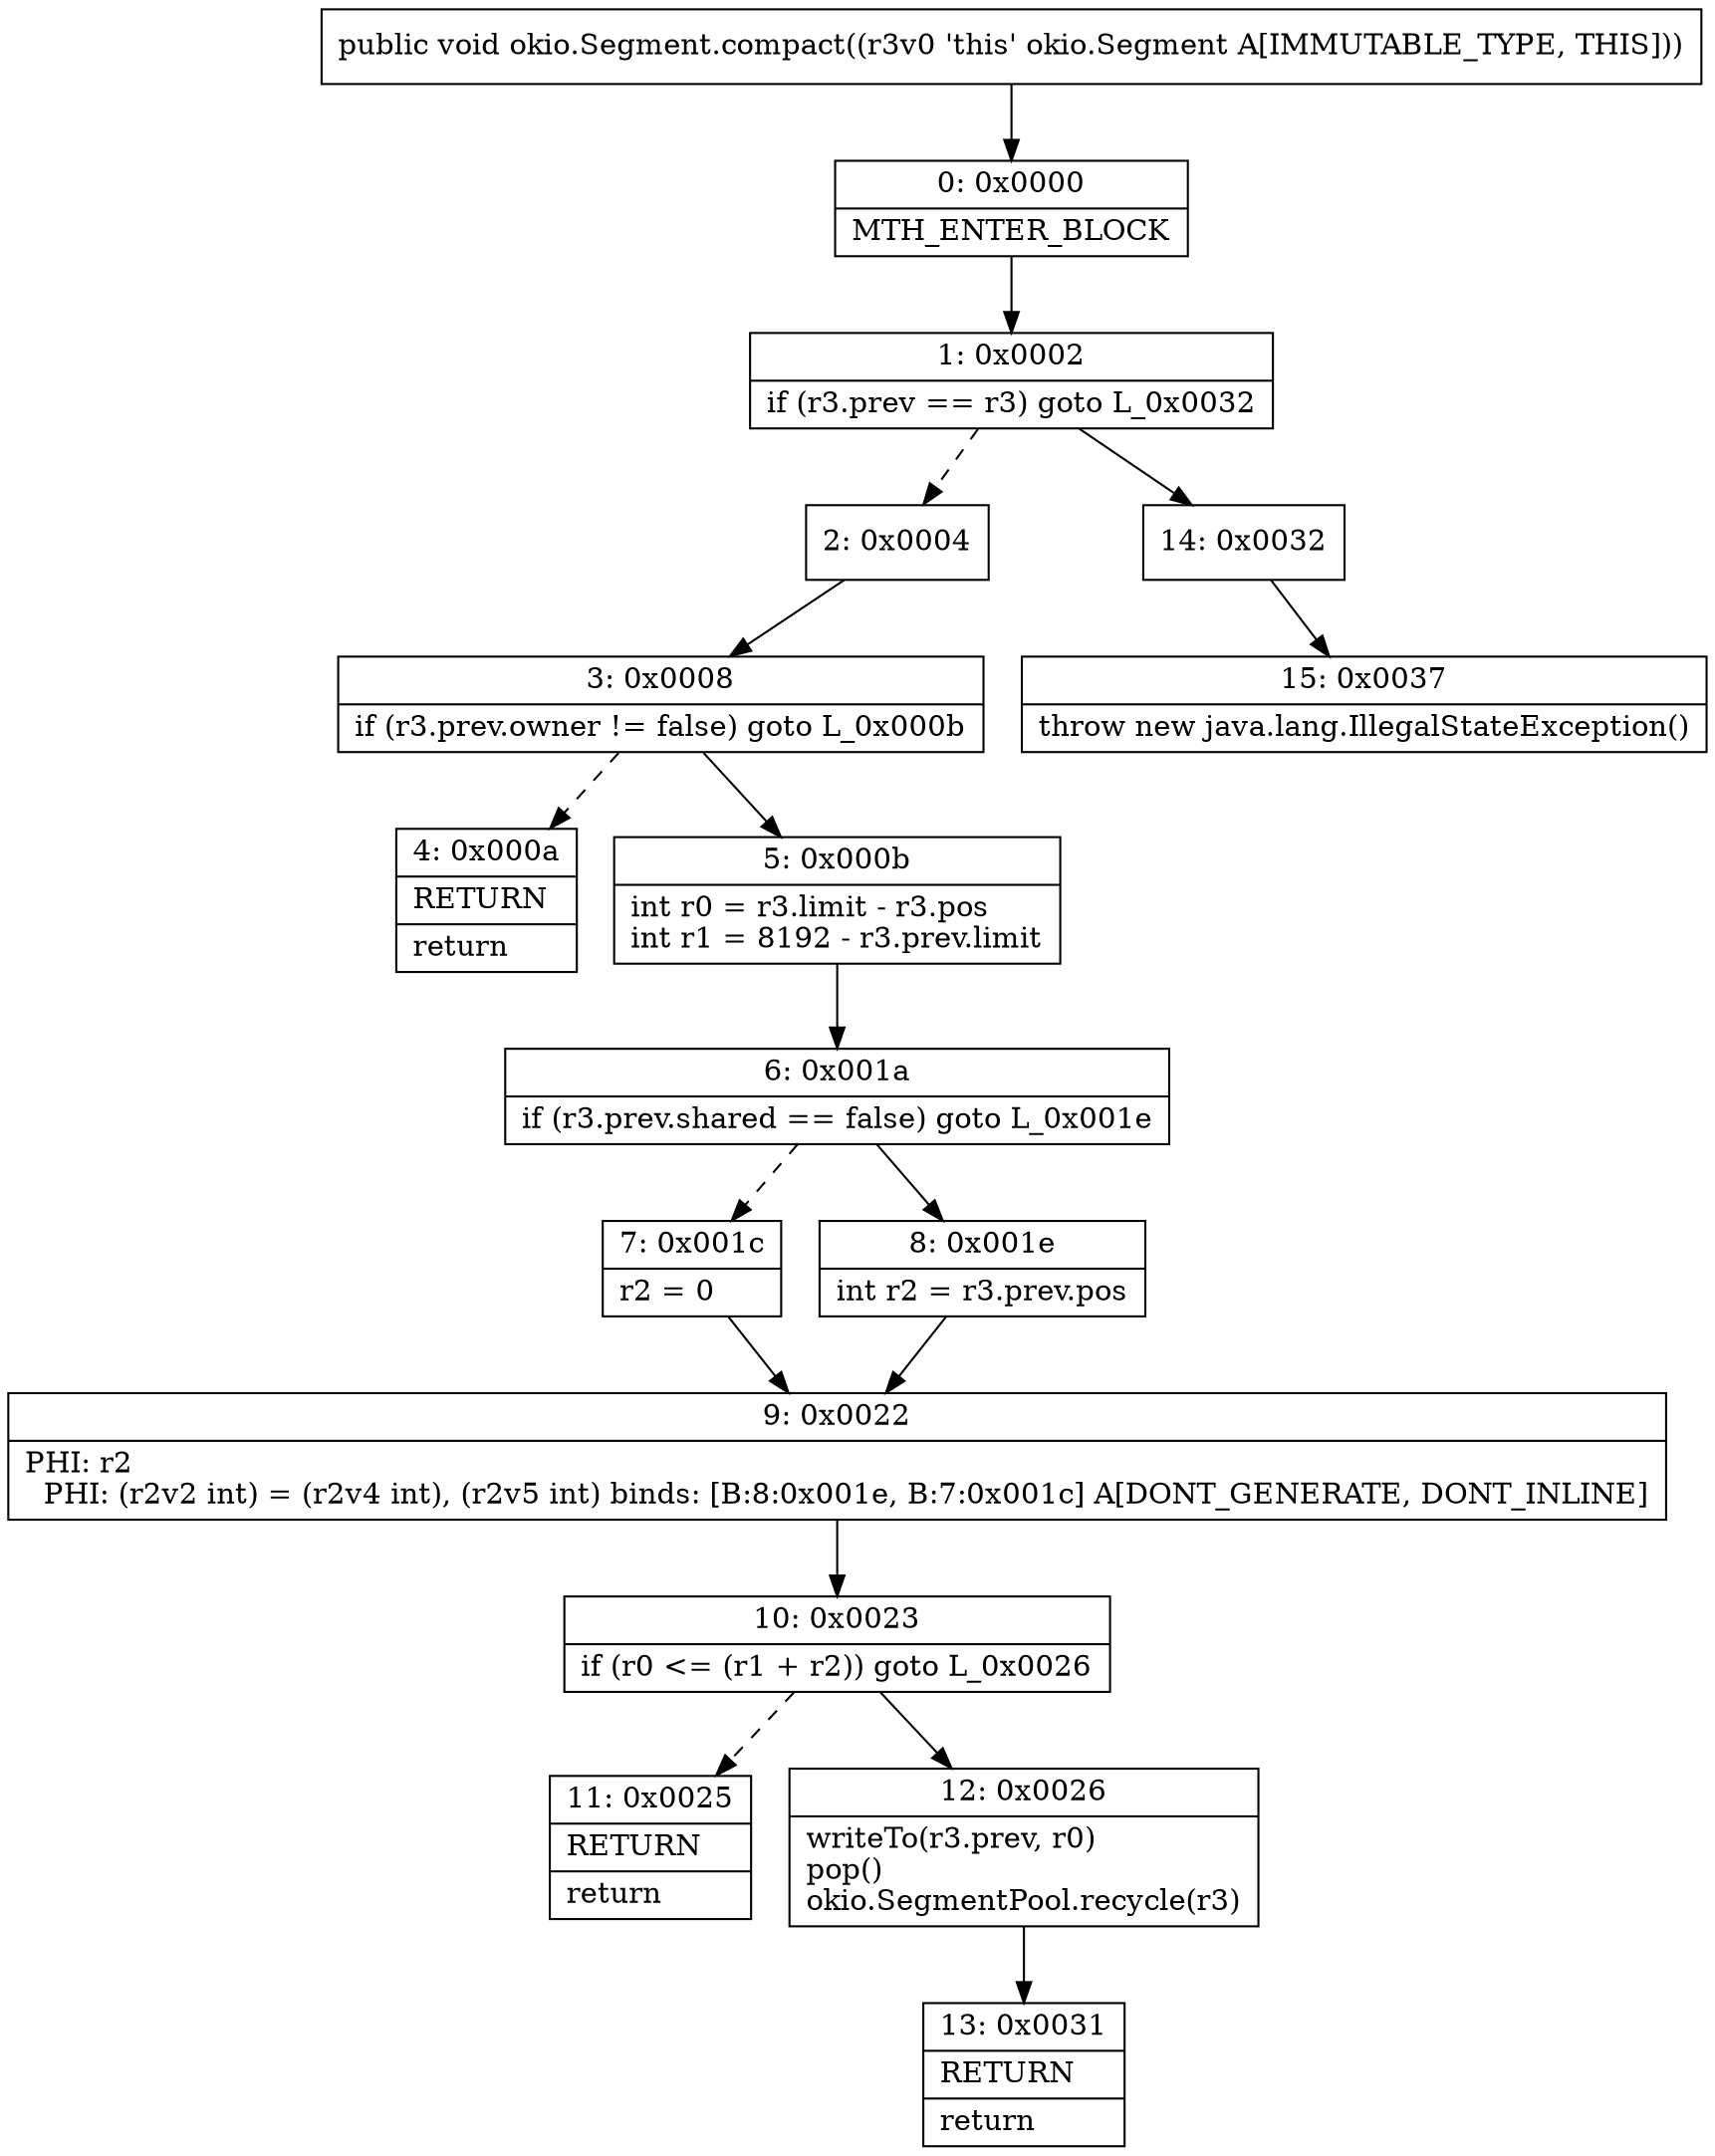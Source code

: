 digraph "CFG forokio.Segment.compact()V" {
Node_0 [shape=record,label="{0\:\ 0x0000|MTH_ENTER_BLOCK\l}"];
Node_1 [shape=record,label="{1\:\ 0x0002|if (r3.prev == r3) goto L_0x0032\l}"];
Node_2 [shape=record,label="{2\:\ 0x0004}"];
Node_3 [shape=record,label="{3\:\ 0x0008|if (r3.prev.owner != false) goto L_0x000b\l}"];
Node_4 [shape=record,label="{4\:\ 0x000a|RETURN\l|return\l}"];
Node_5 [shape=record,label="{5\:\ 0x000b|int r0 = r3.limit \- r3.pos\lint r1 = 8192 \- r3.prev.limit\l}"];
Node_6 [shape=record,label="{6\:\ 0x001a|if (r3.prev.shared == false) goto L_0x001e\l}"];
Node_7 [shape=record,label="{7\:\ 0x001c|r2 = 0\l}"];
Node_8 [shape=record,label="{8\:\ 0x001e|int r2 = r3.prev.pos\l}"];
Node_9 [shape=record,label="{9\:\ 0x0022|PHI: r2 \l  PHI: (r2v2 int) = (r2v4 int), (r2v5 int) binds: [B:8:0x001e, B:7:0x001c] A[DONT_GENERATE, DONT_INLINE]\l}"];
Node_10 [shape=record,label="{10\:\ 0x0023|if (r0 \<= (r1 + r2)) goto L_0x0026\l}"];
Node_11 [shape=record,label="{11\:\ 0x0025|RETURN\l|return\l}"];
Node_12 [shape=record,label="{12\:\ 0x0026|writeTo(r3.prev, r0)\lpop()\lokio.SegmentPool.recycle(r3)\l}"];
Node_13 [shape=record,label="{13\:\ 0x0031|RETURN\l|return\l}"];
Node_14 [shape=record,label="{14\:\ 0x0032}"];
Node_15 [shape=record,label="{15\:\ 0x0037|throw new java.lang.IllegalStateException()\l}"];
MethodNode[shape=record,label="{public void okio.Segment.compact((r3v0 'this' okio.Segment A[IMMUTABLE_TYPE, THIS])) }"];
MethodNode -> Node_0;
Node_0 -> Node_1;
Node_1 -> Node_2[style=dashed];
Node_1 -> Node_14;
Node_2 -> Node_3;
Node_3 -> Node_4[style=dashed];
Node_3 -> Node_5;
Node_5 -> Node_6;
Node_6 -> Node_7[style=dashed];
Node_6 -> Node_8;
Node_7 -> Node_9;
Node_8 -> Node_9;
Node_9 -> Node_10;
Node_10 -> Node_11[style=dashed];
Node_10 -> Node_12;
Node_12 -> Node_13;
Node_14 -> Node_15;
}

